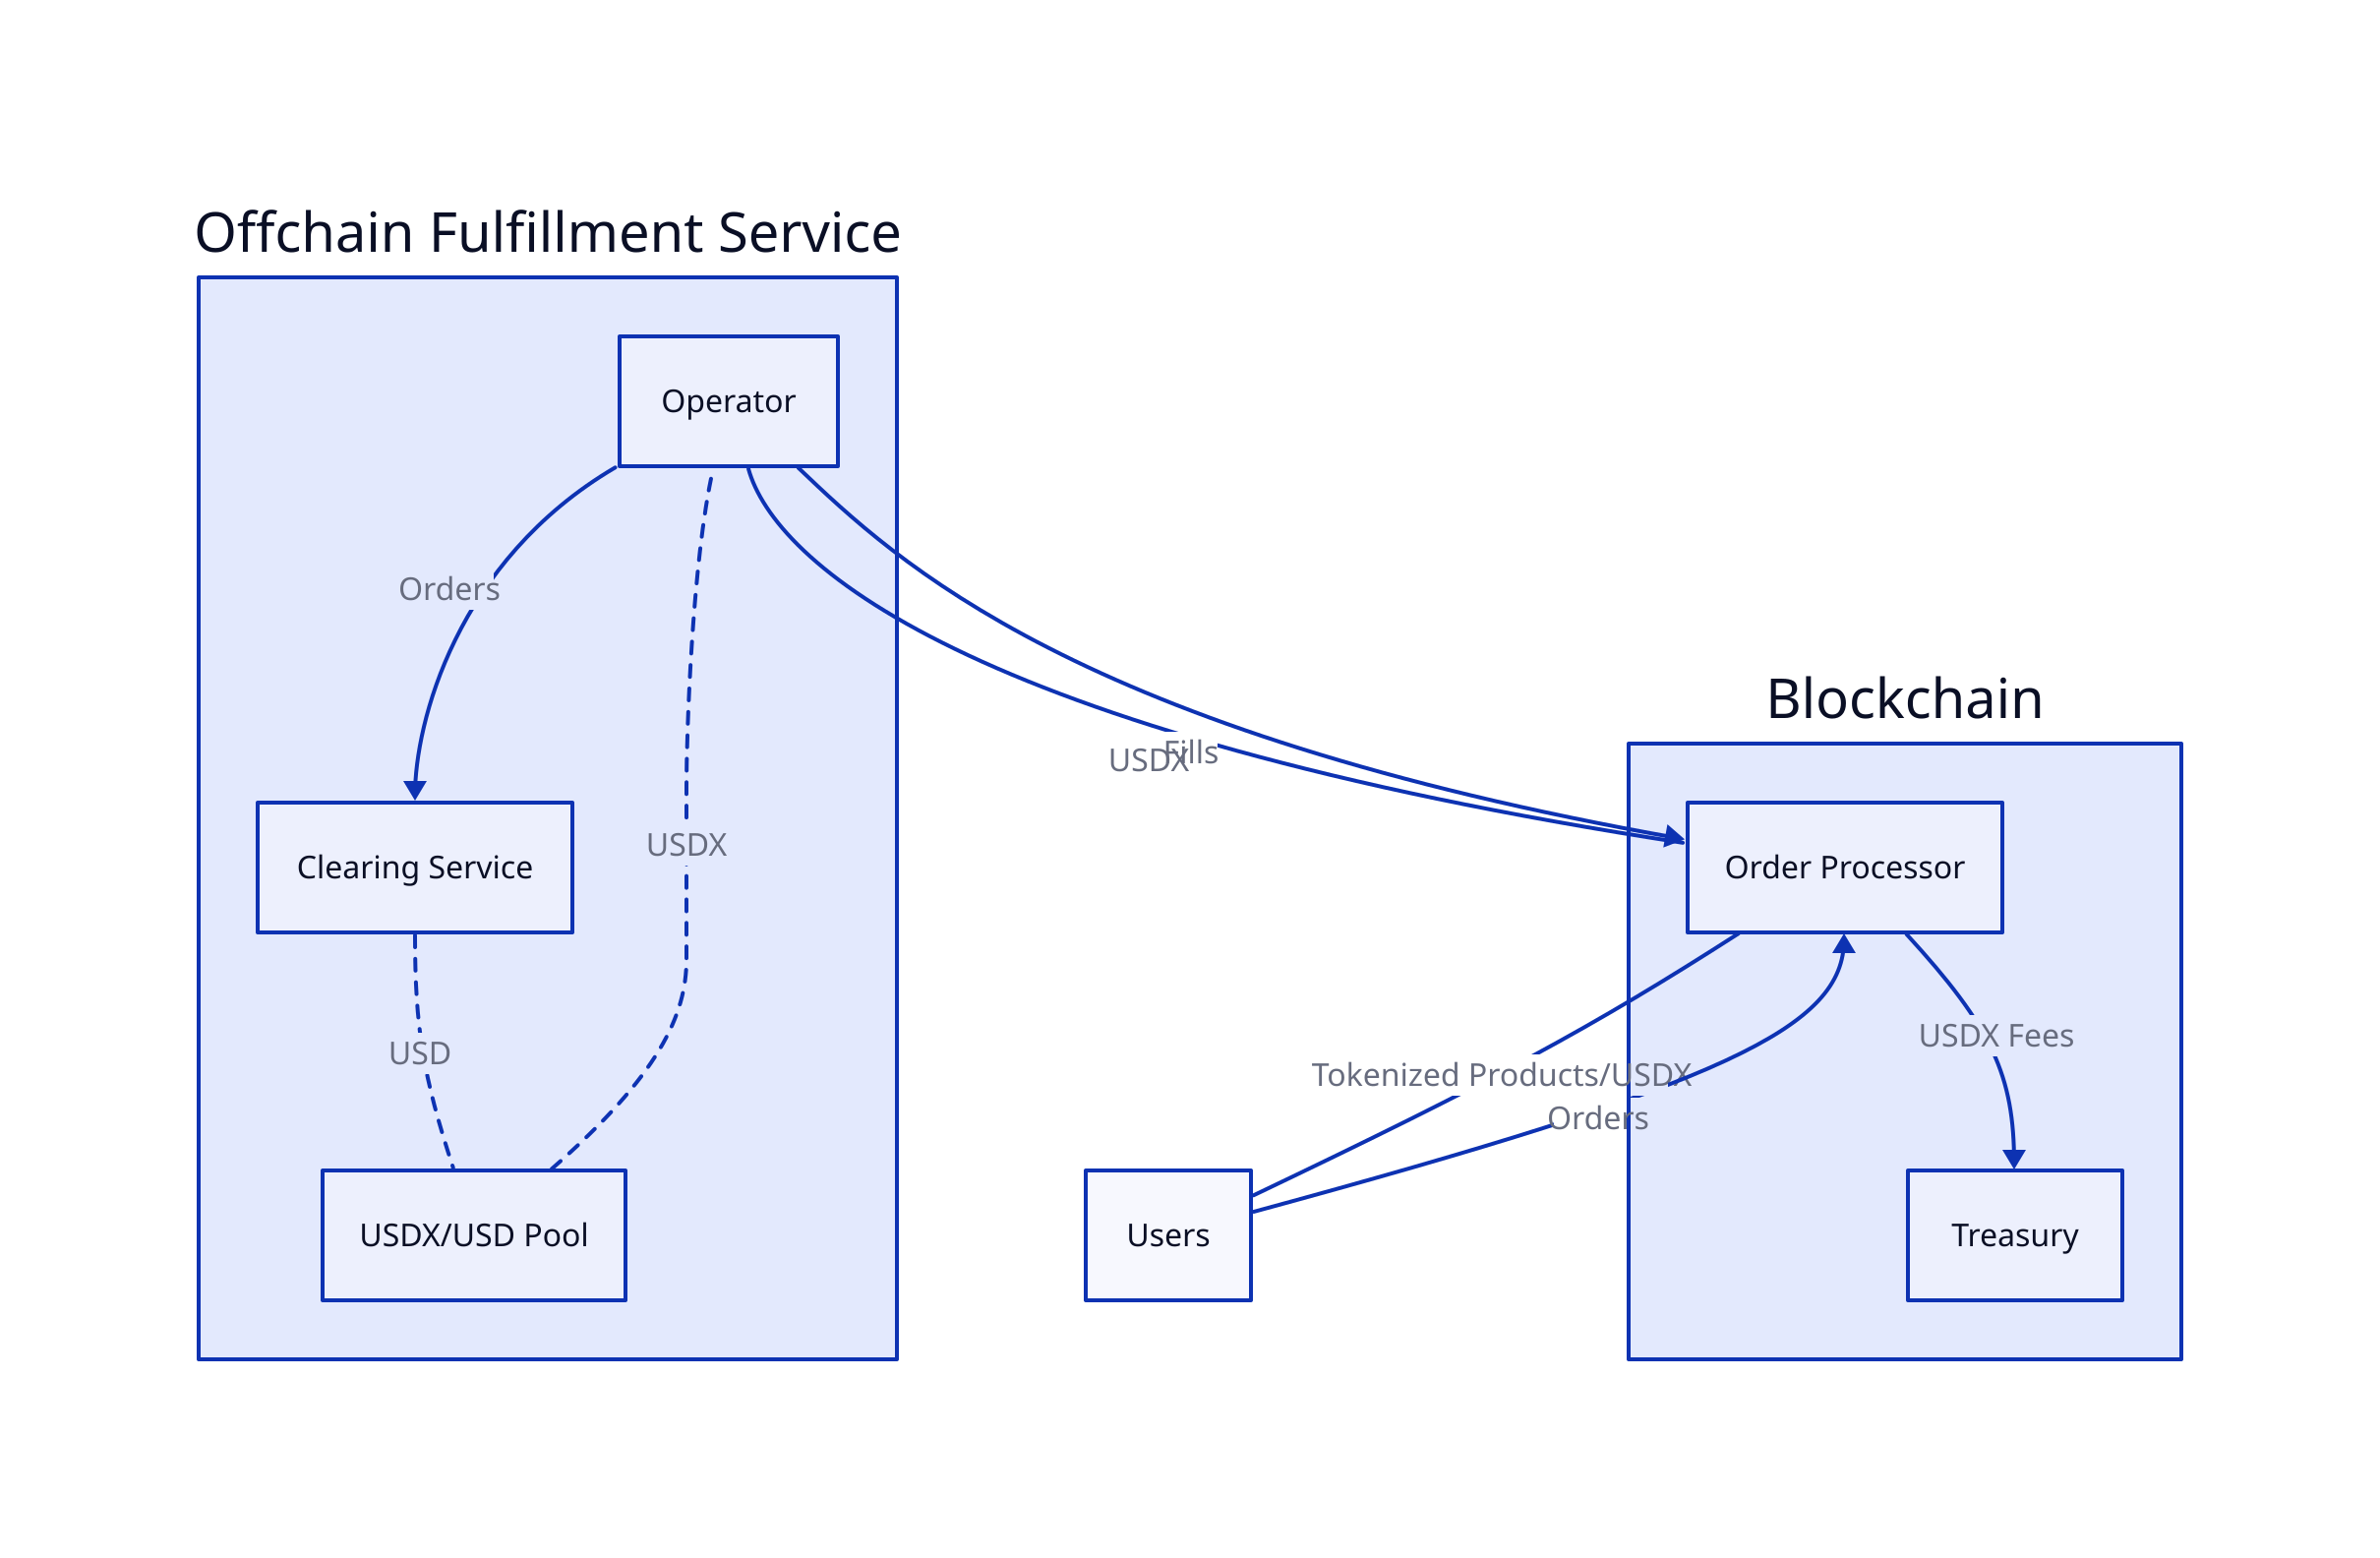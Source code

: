 blockchain: Blockchain {
  protocol: Order Processor
  treasury: Treasury
}
service: Offchain Fulfillment Service {
  bot: Operator
  clearing: Clearing Service
  pool: USDX/USD Pool
}
users: Users

service.clearing -- service.pool: USD {
  style: {
    stroke-dash: 3
  }
}
service.pool -- service.bot: USDX {
  style: {
    stroke-dash: 3
  }
}
service.bot -- blockchain.protocol: USDX
blockchain.protocol -- users: Tokenized Products/USDX
blockchain.protocol -> blockchain.treasury: USDX Fees
service.bot -> service.clearing: Orders
users -> blockchain.protocol: Orders
service.bot -> blockchain.protocol: Fills
